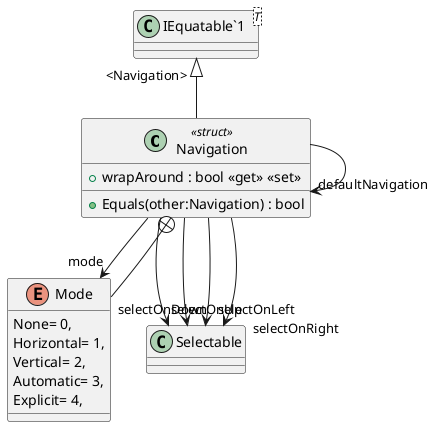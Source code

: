 @startuml
class Navigation <<struct>> {
    + wrapAround : bool <<get>> <<set>>
    + Equals(other:Navigation) : bool
}
class "IEquatable`1"<T> {
}
enum Mode {
    None= 0,
    Horizontal= 1,
    Vertical= 2,
    Automatic= 3,
    Explicit= 4,
}
"IEquatable`1" "<Navigation>" <|-- Navigation
Navigation --> "mode" Mode
Navigation --> "selectOnUp" Selectable
Navigation --> "selectOnDown" Selectable
Navigation --> "selectOnLeft" Selectable
Navigation --> "selectOnRight" Selectable
Navigation --> "defaultNavigation" Navigation
Navigation +-- Mode
@enduml

